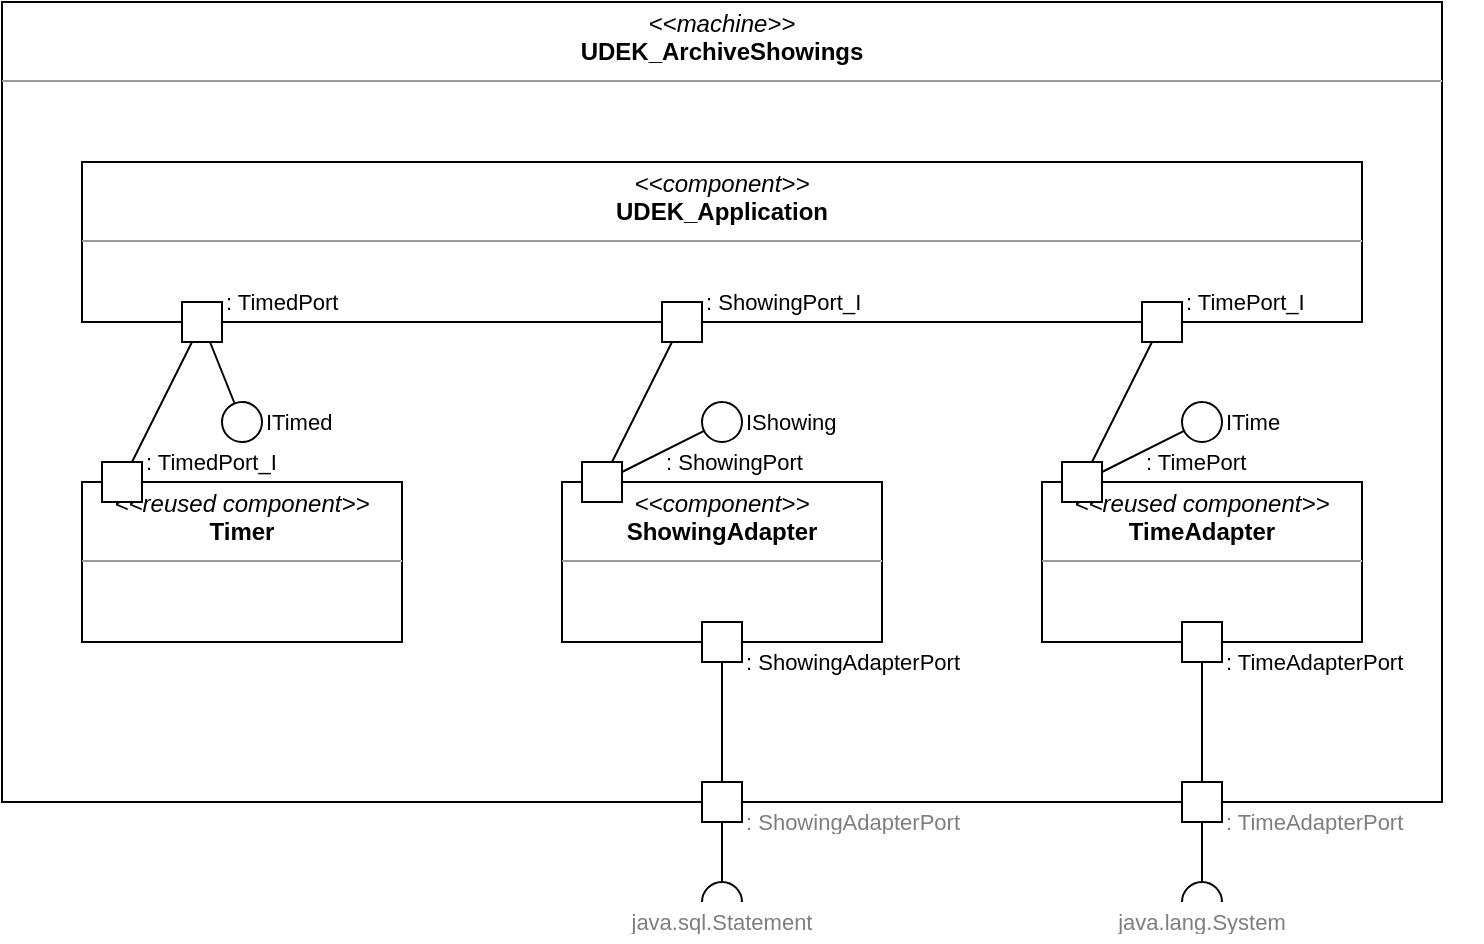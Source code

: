 <mxfile version="16.5.1" type="device" pages="3"><diagram id="ASYtgVx1W6-2hlljRhlL" name="Composite Structure"><mxGraphModel dx="1422" dy="852" grid="1" gridSize="10" guides="1" tooltips="1" connect="1" arrows="1" fold="1" page="1" pageScale="1" pageWidth="1600" pageHeight="1200" math="0" shadow="0"><root><mxCell id="0"/><mxCell id="1" parent="0"/><mxCell id="I9bIml0FNywCF_5gTAfu-1" value="&lt;p style=&quot;margin: 0px ; margin-top: 4px ; text-align: center&quot;&gt;&lt;i&gt;&amp;lt;&amp;lt;machine&amp;gt;&amp;gt;&lt;/i&gt;&lt;br&gt;&lt;b&gt;UDEK_ArchiveShowings&lt;/b&gt;&lt;/p&gt;&lt;hr size=&quot;1&quot;&gt;&lt;p style=&quot;margin: 0px ; margin-left: 4px&quot;&gt;&lt;/p&gt;&lt;p style=&quot;margin: 0px ; margin-left: 4px&quot;&gt;&lt;br&gt;&lt;/p&gt;" style="verticalAlign=top;align=left;overflow=fill;fontSize=12;fontFamily=Helvetica;html=1;rounded=0;shadow=0;glass=0;comic=0;sketch=0;pointerEvents=1;fontColor=default;gradientColor=none;container=0;" vertex="1" parent="1"><mxGeometry x="40" y="40" width="720" height="400" as="geometry"/></mxCell><mxCell id="I9bIml0FNywCF_5gTAfu-3" style="edgeStyle=none;shape=connector;rounded=0;orthogonalLoop=1;jettySize=auto;html=1;labelBackgroundColor=default;fontFamily=Helvetica;fontSize=11;fontColor=default;endArrow=none;endFill=0;startSize=12;endSize=12;strokeColor=default;" edge="1" parent="1" source="I9bIml0FNywCF_5gTAfu-25" target="I9bIml0FNywCF_5gTAfu-49"><mxGeometry relative="1" as="geometry"/></mxCell><mxCell id="I9bIml0FNywCF_5gTAfu-4" style="edgeStyle=none;shape=connector;rounded=0;orthogonalLoop=1;jettySize=auto;html=1;labelBackgroundColor=default;fontFamily=Helvetica;fontSize=11;fontColor=default;endArrow=none;endFill=0;startSize=12;endSize=12;strokeColor=default;" edge="1" parent="1" source="I9bIml0FNywCF_5gTAfu-36" target="I9bIml0FNywCF_5gTAfu-54"><mxGeometry relative="1" as="geometry"/></mxCell><mxCell id="I9bIml0FNywCF_5gTAfu-5" value="" style="group" vertex="1" connectable="0" parent="1"><mxGeometry x="80" y="120" width="660" height="260" as="geometry"/></mxCell><mxCell id="I9bIml0FNywCF_5gTAfu-6" value="&lt;p style=&quot;margin: 0px ; margin-top: 4px ; text-align: center&quot;&gt;&lt;i&gt;&amp;lt;&amp;lt;component&amp;gt;&amp;gt;&lt;/i&gt;&lt;br&gt;&lt;b&gt;UDEK_Application&lt;/b&gt;&lt;/p&gt;&lt;hr size=&quot;1&quot;&gt;&lt;p style=&quot;margin: 0px ; margin-left: 4px&quot;&gt;&lt;/p&gt;&lt;p style=&quot;margin: 0px ; margin-left: 4px&quot;&gt;&lt;br&gt;&lt;/p&gt;" style="verticalAlign=top;align=left;overflow=fill;fontSize=12;fontFamily=Helvetica;html=1;rounded=0;shadow=0;glass=0;comic=0;sketch=0;pointerEvents=1;fontColor=default;gradientColor=none;container=0;" vertex="1" parent="I9bIml0FNywCF_5gTAfu-5"><mxGeometry width="640" height="80" as="geometry"/></mxCell><mxCell id="I9bIml0FNywCF_5gTAfu-7" value="&lt;p style=&quot;margin: 0px ; margin-top: 4px ; text-align: center&quot;&gt;&lt;i&gt;&amp;lt;&amp;lt;reused component&amp;gt;&amp;gt;&lt;/i&gt;&lt;br&gt;&lt;b&gt;Timer&lt;/b&gt;&lt;/p&gt;&lt;hr size=&quot;1&quot;&gt;&lt;p style=&quot;margin: 0px ; margin-left: 4px&quot;&gt;&lt;/p&gt;&lt;p style=&quot;margin: 0px ; margin-left: 4px&quot;&gt;&lt;br&gt;&lt;/p&gt;" style="verticalAlign=top;align=left;overflow=fill;fontSize=12;fontFamily=Helvetica;html=1;rounded=0;shadow=0;glass=0;comic=0;sketch=0;pointerEvents=1;fontColor=default;gradientColor=none;container=0;" vertex="1" parent="I9bIml0FNywCF_5gTAfu-5"><mxGeometry y="160" width="160" height="80" as="geometry"/></mxCell><mxCell id="I9bIml0FNywCF_5gTAfu-8" style="edgeStyle=none;rounded=0;orthogonalLoop=1;jettySize=auto;html=1;startArrow=none;startFill=0;endArrow=none;endFill=0;endSize=6;" edge="1" parent="I9bIml0FNywCF_5gTAfu-5" source="I9bIml0FNywCF_5gTAfu-9"><mxGeometry relative="1" as="geometry"><mxPoint x="80" y="130" as="targetPoint"/></mxGeometry></mxCell><mxCell id="I9bIml0FNywCF_5gTAfu-9" value="" style="whiteSpace=wrap;html=1;aspect=fixed;points=[];resizable=0;container=0;" vertex="1" parent="I9bIml0FNywCF_5gTAfu-5"><mxGeometry x="50" y="70" width="20" height="20" as="geometry"/></mxCell><mxCell id="I9bIml0FNywCF_5gTAfu-10" value="" style="ellipse;whiteSpace=wrap;html=1;aspect=fixed;resizable=0;points=[];container=0;" vertex="1" parent="I9bIml0FNywCF_5gTAfu-5"><mxGeometry x="70" y="120" width="20" height="20" as="geometry"/></mxCell><mxCell id="I9bIml0FNywCF_5gTAfu-11" value="ITimed" style="text;html=1;strokeColor=none;fillColor=none;align=left;verticalAlign=middle;whiteSpace=wrap;rounded=0;fontFamily=Helvetica;fontSize=11;fontColor=default;container=0;" vertex="1" parent="I9bIml0FNywCF_5gTAfu-5"><mxGeometry x="90" y="120" width="60" height="20" as="geometry"/></mxCell><mxCell id="I9bIml0FNywCF_5gTAfu-12" value="" style="whiteSpace=wrap;html=1;aspect=fixed;points=[];resizable=0;container=0;" vertex="1" parent="I9bIml0FNywCF_5gTAfu-5"><mxGeometry x="10" y="150" width="20" height="20" as="geometry"/></mxCell><mxCell id="I9bIml0FNywCF_5gTAfu-13" style="rounded=0;orthogonalLoop=1;jettySize=auto;html=1;endArrow=none;endFill=0;startArrow=none;startFill=0;" edge="1" parent="I9bIml0FNywCF_5gTAfu-5" source="I9bIml0FNywCF_5gTAfu-9" target="I9bIml0FNywCF_5gTAfu-12"><mxGeometry relative="1" as="geometry"><mxPoint x="25" y="150" as="targetPoint"/></mxGeometry></mxCell><mxCell id="I9bIml0FNywCF_5gTAfu-15" value=": TimedPort" style="text;html=1;strokeColor=none;fillColor=none;align=left;verticalAlign=middle;whiteSpace=wrap;rounded=0;fontFamily=Helvetica;fontSize=11;fontColor=default;container=0;" vertex="1" parent="I9bIml0FNywCF_5gTAfu-5"><mxGeometry x="70" y="60" width="80" height="20" as="geometry"/></mxCell><mxCell id="I9bIml0FNywCF_5gTAfu-16" value=": TimedPort_I" style="text;html=1;strokeColor=none;fillColor=none;align=left;verticalAlign=middle;whiteSpace=wrap;rounded=0;fontFamily=Helvetica;fontSize=11;fontColor=default;container=0;" vertex="1" parent="I9bIml0FNywCF_5gTAfu-5"><mxGeometry x="30" y="140" width="90" height="20" as="geometry"/></mxCell><mxCell id="I9bIml0FNywCF_5gTAfu-18" value="IShowing" style="text;html=1;strokeColor=none;fillColor=none;align=left;verticalAlign=middle;whiteSpace=wrap;rounded=0;fontFamily=Helvetica;fontSize=11;fontColor=default;container=0;" vertex="1" parent="I9bIml0FNywCF_5gTAfu-5"><mxGeometry x="330" y="120" width="100" height="20" as="geometry"/></mxCell><mxCell id="I9bIml0FNywCF_5gTAfu-19" value="&lt;p style=&quot;margin: 0px ; margin-top: 4px ; text-align: center&quot;&gt;&lt;i&gt;&amp;lt;&amp;lt;component&amp;gt;&amp;gt;&lt;/i&gt;&lt;br&gt;&lt;b&gt;ShowingAdapter&lt;/b&gt;&lt;/p&gt;&lt;hr size=&quot;1&quot;&gt;&lt;p style=&quot;margin: 0px ; margin-left: 4px&quot;&gt;&lt;/p&gt;&lt;p style=&quot;margin: 0px ; margin-left: 4px&quot;&gt;&lt;br&gt;&lt;/p&gt;" style="verticalAlign=top;align=left;overflow=fill;fontSize=12;fontFamily=Helvetica;html=1;rounded=0;shadow=0;glass=0;comic=0;sketch=0;pointerEvents=1;fontColor=default;gradientColor=none;container=0;" vertex="1" parent="I9bIml0FNywCF_5gTAfu-5"><mxGeometry x="240" y="160" width="160" height="80" as="geometry"/></mxCell><mxCell id="I9bIml0FNywCF_5gTAfu-20" value="" style="whiteSpace=wrap;html=1;aspect=fixed;points=[];resizable=0;container=0;" vertex="1" parent="I9bIml0FNywCF_5gTAfu-5"><mxGeometry x="290" y="70" width="20" height="20" as="geometry"/></mxCell><mxCell id="I9bIml0FNywCF_5gTAfu-21" value="" style="whiteSpace=wrap;html=1;aspect=fixed;points=[];resizable=0;container=0;" vertex="1" parent="I9bIml0FNywCF_5gTAfu-5"><mxGeometry x="250" y="150" width="20" height="20" as="geometry"/></mxCell><mxCell id="I9bIml0FNywCF_5gTAfu-22" style="edgeStyle=none;shape=connector;rounded=0;orthogonalLoop=1;jettySize=auto;html=1;labelBackgroundColor=default;fontFamily=Helvetica;fontSize=11;fontColor=default;startArrow=none;startFill=0;endArrow=none;endFill=0;endSize=6;strokeColor=default;" edge="1" parent="I9bIml0FNywCF_5gTAfu-5" source="I9bIml0FNywCF_5gTAfu-21" target="I9bIml0FNywCF_5gTAfu-20"><mxGeometry relative="1" as="geometry"><mxPoint x="320" y="120" as="targetPoint"/><mxPoint x="270" y="153.333" as="sourcePoint"/></mxGeometry></mxCell><mxCell id="I9bIml0FNywCF_5gTAfu-23" value="" style="ellipse;whiteSpace=wrap;html=1;aspect=fixed;resizable=0;points=[];container=0;" vertex="1" parent="I9bIml0FNywCF_5gTAfu-5"><mxGeometry x="310" y="120" width="20" height="20" as="geometry"/></mxCell><mxCell id="I9bIml0FNywCF_5gTAfu-24" style="edgeStyle=none;shape=connector;rounded=0;orthogonalLoop=1;jettySize=auto;html=1;labelBackgroundColor=default;fontFamily=Helvetica;fontSize=11;fontColor=default;startArrow=none;startFill=0;endArrow=none;endFill=0;endSize=6;strokeColor=default;" edge="1" parent="I9bIml0FNywCF_5gTAfu-5" source="I9bIml0FNywCF_5gTAfu-21" target="I9bIml0FNywCF_5gTAfu-23"><mxGeometry relative="1" as="geometry"/></mxCell><mxCell id="I9bIml0FNywCF_5gTAfu-25" value="" style="whiteSpace=wrap;html=1;aspect=fixed;points=[];resizable=0;container=0;" vertex="1" parent="I9bIml0FNywCF_5gTAfu-5"><mxGeometry x="310" y="230" width="20" height="20" as="geometry"/></mxCell><mxCell id="I9bIml0FNywCF_5gTAfu-26" value=": ShowingPort_I" style="text;html=1;strokeColor=none;fillColor=none;align=left;verticalAlign=middle;whiteSpace=wrap;rounded=0;fontFamily=Helvetica;fontSize=11;fontColor=default;container=0;" vertex="1" parent="I9bIml0FNywCF_5gTAfu-5"><mxGeometry x="310" y="60" width="90" height="20" as="geometry"/></mxCell><mxCell id="I9bIml0FNywCF_5gTAfu-27" value=": ShowingPort" style="text;html=1;strokeColor=none;fillColor=none;align=left;verticalAlign=middle;whiteSpace=wrap;rounded=0;fontFamily=Helvetica;fontSize=11;fontColor=default;container=0;" vertex="1" parent="I9bIml0FNywCF_5gTAfu-5"><mxGeometry x="290" y="140" width="90" height="20" as="geometry"/></mxCell><mxCell id="I9bIml0FNywCF_5gTAfu-28" value=": ShowingAdapterPort" style="text;html=1;strokeColor=none;fillColor=none;align=left;verticalAlign=middle;whiteSpace=wrap;rounded=0;fontFamily=Helvetica;fontSize=11;fontColor=default;container=0;" vertex="1" parent="I9bIml0FNywCF_5gTAfu-5"><mxGeometry x="330" y="240" width="130" height="20" as="geometry"/></mxCell><mxCell id="I9bIml0FNywCF_5gTAfu-29" value="ITime" style="text;html=1;strokeColor=none;fillColor=none;align=left;verticalAlign=middle;whiteSpace=wrap;rounded=0;fontFamily=Helvetica;fontSize=11;fontColor=default;container=0;" vertex="1" parent="I9bIml0FNywCF_5gTAfu-5"><mxGeometry x="570" y="120" width="100" height="20" as="geometry"/></mxCell><mxCell id="I9bIml0FNywCF_5gTAfu-30" value="&lt;p style=&quot;margin: 0px ; margin-top: 4px ; text-align: center&quot;&gt;&lt;i&gt;&amp;lt;&amp;lt;reused component&amp;gt;&amp;gt;&lt;/i&gt;&lt;br&gt;&lt;b&gt;TimeAdapter&lt;/b&gt;&lt;/p&gt;&lt;hr size=&quot;1&quot;&gt;&lt;p style=&quot;margin: 0px ; margin-left: 4px&quot;&gt;&lt;/p&gt;&lt;p style=&quot;margin: 0px ; margin-left: 4px&quot;&gt;&lt;br&gt;&lt;/p&gt;" style="verticalAlign=top;align=left;overflow=fill;fontSize=12;fontFamily=Helvetica;html=1;rounded=0;shadow=0;glass=0;comic=0;sketch=0;pointerEvents=1;fontColor=default;gradientColor=none;container=0;" vertex="1" parent="I9bIml0FNywCF_5gTAfu-5"><mxGeometry x="480" y="160" width="160" height="80" as="geometry"/></mxCell><mxCell id="I9bIml0FNywCF_5gTAfu-31" value="" style="whiteSpace=wrap;html=1;aspect=fixed;points=[];resizable=0;container=0;" vertex="1" parent="I9bIml0FNywCF_5gTAfu-5"><mxGeometry x="530" y="70" width="20" height="20" as="geometry"/></mxCell><mxCell id="I9bIml0FNywCF_5gTAfu-32" value="" style="whiteSpace=wrap;html=1;aspect=fixed;points=[];resizable=0;container=0;" vertex="1" parent="I9bIml0FNywCF_5gTAfu-5"><mxGeometry x="490" y="150" width="20" height="20" as="geometry"/></mxCell><mxCell id="I9bIml0FNywCF_5gTAfu-33" style="edgeStyle=none;shape=connector;rounded=0;orthogonalLoop=1;jettySize=auto;html=1;labelBackgroundColor=default;fontFamily=Helvetica;fontSize=11;fontColor=default;startArrow=none;startFill=0;endArrow=none;endFill=0;endSize=6;strokeColor=default;" edge="1" parent="I9bIml0FNywCF_5gTAfu-5" source="I9bIml0FNywCF_5gTAfu-32" target="I9bIml0FNywCF_5gTAfu-31"><mxGeometry relative="1" as="geometry"><mxPoint x="560" y="120" as="targetPoint"/><mxPoint x="510" y="153.333" as="sourcePoint"/></mxGeometry></mxCell><mxCell id="I9bIml0FNywCF_5gTAfu-34" value="" style="ellipse;whiteSpace=wrap;html=1;aspect=fixed;resizable=0;points=[];container=0;" vertex="1" parent="I9bIml0FNywCF_5gTAfu-5"><mxGeometry x="550" y="120" width="20" height="20" as="geometry"/></mxCell><mxCell id="I9bIml0FNywCF_5gTAfu-35" style="edgeStyle=none;shape=connector;rounded=0;orthogonalLoop=1;jettySize=auto;html=1;labelBackgroundColor=default;fontFamily=Helvetica;fontSize=11;fontColor=default;startArrow=none;startFill=0;endArrow=none;endFill=0;endSize=6;strokeColor=default;" edge="1" parent="I9bIml0FNywCF_5gTAfu-5" source="I9bIml0FNywCF_5gTAfu-32" target="I9bIml0FNywCF_5gTAfu-34"><mxGeometry relative="1" as="geometry"/></mxCell><mxCell id="I9bIml0FNywCF_5gTAfu-36" value="" style="whiteSpace=wrap;html=1;aspect=fixed;points=[];resizable=0;container=0;" vertex="1" parent="I9bIml0FNywCF_5gTAfu-5"><mxGeometry x="550" y="230" width="20" height="20" as="geometry"/></mxCell><mxCell id="I9bIml0FNywCF_5gTAfu-37" value=": TimePort_I" style="text;html=1;strokeColor=none;fillColor=none;align=left;verticalAlign=middle;whiteSpace=wrap;rounded=0;fontFamily=Helvetica;fontSize=11;fontColor=default;container=0;" vertex="1" parent="I9bIml0FNywCF_5gTAfu-5"><mxGeometry x="550" y="60" width="90" height="20" as="geometry"/></mxCell><mxCell id="I9bIml0FNywCF_5gTAfu-38" value=": TimePort" style="text;html=1;strokeColor=none;fillColor=none;align=left;verticalAlign=middle;whiteSpace=wrap;rounded=0;fontFamily=Helvetica;fontSize=11;fontColor=default;container=0;" vertex="1" parent="I9bIml0FNywCF_5gTAfu-5"><mxGeometry x="530" y="140" width="90" height="20" as="geometry"/></mxCell><mxCell id="I9bIml0FNywCF_5gTAfu-39" value=": TimeAdapterPort" style="text;html=1;strokeColor=none;fillColor=none;align=left;verticalAlign=middle;whiteSpace=wrap;rounded=0;fontFamily=Helvetica;fontSize=11;fontColor=default;container=0;" vertex="1" parent="I9bIml0FNywCF_5gTAfu-5"><mxGeometry x="570" y="240" width="130" height="20" as="geometry"/></mxCell><mxCell id="I9bIml0FNywCF_5gTAfu-60" value="" style="group" vertex="1" connectable="0" parent="1"><mxGeometry x="350" y="430" width="420" height="80" as="geometry"/></mxCell><mxCell id="I9bIml0FNywCF_5gTAfu-49" value="" style="whiteSpace=wrap;html=1;aspect=fixed;points=[];resizable=0;container=0;" vertex="1" parent="I9bIml0FNywCF_5gTAfu-60"><mxGeometry x="40" width="20" height="20" as="geometry"/></mxCell><mxCell id="I9bIml0FNywCF_5gTAfu-50" value="" style="verticalLabelPosition=bottom;verticalAlign=top;html=1;shape=mxgraph.basic.arc;startAngle=0.75;endAngle=0.25;fontFamily=Helvetica;fontSize=11;fontColor=default;aspect=fixed;resizable=0;perimeter=ellipsePerimeter;textOpacity=50;container=0;" vertex="1" parent="I9bIml0FNywCF_5gTAfu-60"><mxGeometry x="40" y="50" width="20" height="20" as="geometry"/></mxCell><mxCell id="I9bIml0FNywCF_5gTAfu-51" style="edgeStyle=none;shape=connector;rounded=0;orthogonalLoop=1;jettySize=auto;html=1;labelBackgroundColor=none;fontFamily=Helvetica;fontSize=11;fontColor=default;startArrow=none;startFill=0;endArrow=none;endFill=0;endSize=6;strokeColor=default;" edge="1" parent="I9bIml0FNywCF_5gTAfu-60" source="I9bIml0FNywCF_5gTAfu-49" target="I9bIml0FNywCF_5gTAfu-50"><mxGeometry relative="1" as="geometry"/></mxCell><mxCell id="I9bIml0FNywCF_5gTAfu-52" value="java.sql.Statement" style="text;html=1;strokeColor=none;fillColor=none;align=center;verticalAlign=middle;whiteSpace=wrap;rounded=0;fontFamily=Helvetica;fontSize=11;fontColor=default;textOpacity=50;container=0;" vertex="1" parent="I9bIml0FNywCF_5gTAfu-60"><mxGeometry y="60" width="100" height="20" as="geometry"/></mxCell><mxCell id="I9bIml0FNywCF_5gTAfu-53" value=": ShowingAdapterPort" style="text;html=1;strokeColor=none;fillColor=none;align=left;verticalAlign=middle;whiteSpace=wrap;rounded=0;fontFamily=Helvetica;fontSize=11;fontColor=default;container=0;textOpacity=50;" vertex="1" parent="I9bIml0FNywCF_5gTAfu-60"><mxGeometry x="60" y="10" width="120" height="20" as="geometry"/></mxCell><mxCell id="I9bIml0FNywCF_5gTAfu-54" value="" style="whiteSpace=wrap;html=1;aspect=fixed;points=[];resizable=0;container=0;" vertex="1" parent="I9bIml0FNywCF_5gTAfu-60"><mxGeometry x="280" width="20" height="20" as="geometry"/></mxCell><mxCell id="I9bIml0FNywCF_5gTAfu-55" value="" style="verticalLabelPosition=bottom;verticalAlign=top;html=1;shape=mxgraph.basic.arc;startAngle=0.75;endAngle=0.25;fontFamily=Helvetica;fontSize=11;fontColor=default;aspect=fixed;resizable=0;perimeter=ellipsePerimeter;textOpacity=50;container=0;" vertex="1" parent="I9bIml0FNywCF_5gTAfu-60"><mxGeometry x="280" y="50" width="20" height="20" as="geometry"/></mxCell><mxCell id="I9bIml0FNywCF_5gTAfu-56" style="edgeStyle=none;shape=connector;rounded=0;orthogonalLoop=1;jettySize=auto;html=1;labelBackgroundColor=none;fontFamily=Helvetica;fontSize=11;fontColor=default;startArrow=none;startFill=0;endArrow=none;endFill=0;endSize=6;strokeColor=default;" edge="1" parent="I9bIml0FNywCF_5gTAfu-60" source="I9bIml0FNywCF_5gTAfu-54" target="I9bIml0FNywCF_5gTAfu-55"><mxGeometry relative="1" as="geometry"/></mxCell><mxCell id="I9bIml0FNywCF_5gTAfu-57" value="java.lang.System" style="text;html=1;strokeColor=none;fillColor=none;align=center;verticalAlign=middle;whiteSpace=wrap;rounded=0;fontFamily=Helvetica;fontSize=11;fontColor=default;textOpacity=50;container=0;" vertex="1" parent="I9bIml0FNywCF_5gTAfu-60"><mxGeometry x="240" y="60" width="100" height="20" as="geometry"/></mxCell><mxCell id="I9bIml0FNywCF_5gTAfu-58" value=": TimeAdapterPort" style="text;html=1;strokeColor=none;fillColor=none;align=left;verticalAlign=middle;whiteSpace=wrap;rounded=0;fontFamily=Helvetica;fontSize=11;fontColor=default;container=0;textOpacity=50;" vertex="1" parent="I9bIml0FNywCF_5gTAfu-60"><mxGeometry x="300" y="10" width="120" height="20" as="geometry"/></mxCell></root></mxGraphModel></diagram><diagram id="Zs1Vkisn-zQrBw89z4-I" name="Internal Interfaces"><mxGraphModel dx="1718" dy="1029" grid="1" gridSize="10" guides="1" tooltips="1" connect="1" arrows="1" fold="1" page="1" pageScale="1" pageWidth="1600" pageHeight="1200" math="0" shadow="0"><root><mxCell id="7pcyehKnWds7RiwUSeKT-0"/><mxCell id="7pcyehKnWds7RiwUSeKT-1" parent="7pcyehKnWds7RiwUSeKT-0"/><mxCell id="7pcyehKnWds7RiwUSeKT-60" value="&lt;p style=&quot;margin: 0px ; margin-top: 4px ; text-align: center&quot;&gt;&lt;i&gt;&amp;lt;&amp;lt;interface&amp;gt;&amp;gt;&lt;/i&gt;&lt;br&gt;&lt;b&gt;IShowing&lt;/b&gt;&lt;/p&gt;&lt;hr size=&quot;1&quot;&gt;&lt;p style=&quot;margin: 0px 0px 0px 4px ; font-size: 1px&quot;&gt;&lt;font style=&quot;font-size: 1px&quot;&gt;&lt;br&gt;&lt;/font&gt;&lt;/p&gt;&lt;hr size=&quot;1&quot; style=&quot;font-size: 1px&quot;&gt;&lt;p style=&quot;margin: 0px ; margin-left: 4px&quot;&gt;getShowing(showingID : Integer)&amp;nbsp;&lt;span&gt;: Showing [0..1]&lt;/span&gt;&lt;/p&gt;&lt;p style=&quot;margin: 0px ; margin-left: 4px&quot;&gt;&lt;span&gt;getShowings() : Showing [*]&lt;/span&gt;&lt;/p&gt;&lt;p style=&quot;margin: 0px ; margin-left: 4px&quot;&gt;&lt;span&gt;archive(showingID : Integer)&lt;/span&gt;&lt;/p&gt;" style="verticalAlign=top;align=left;overflow=fill;fontSize=12;fontFamily=Helvetica;html=1;fontColor=default;" vertex="1" parent="7pcyehKnWds7RiwUSeKT-1"><mxGeometry x="40" y="40" width="280" height="100" as="geometry"/></mxCell><mxCell id="7pcyehKnWds7RiwUSeKT-61" value="ShowingPort of ShowingAdapter" style="rounded=0;whiteSpace=wrap;html=1;fontFamily=Helvetica;fontSize=12;fontColor=default;" vertex="1" parent="7pcyehKnWds7RiwUSeKT-1"><mxGeometry x="400" y="40" width="240" height="20" as="geometry"/></mxCell><mxCell id="7pcyehKnWds7RiwUSeKT-62" style="edgeStyle=none;shape=connector;rounded=0;orthogonalLoop=1;jettySize=auto;html=1;labelBackgroundColor=none;fontFamily=Helvetica;fontSize=12;fontColor=default;startArrow=none;startFill=0;endArrow=block;endFill=0;endSize=12;strokeColor=default;startSize=12;dashed=1;dashPattern=10 5;" edge="1" parent="7pcyehKnWds7RiwUSeKT-1" source="7pcyehKnWds7RiwUSeKT-61" target="7pcyehKnWds7RiwUSeKT-60"><mxGeometry relative="1" as="geometry"><mxPoint x="631.154" y="-90" as="sourcePoint"/><mxPoint x="290.0" y="-49.312" as="targetPoint"/></mxGeometry></mxCell><mxCell id="7pcyehKnWds7RiwUSeKT-63" value="&lt;p style=&quot;margin: 0px ; margin-top: 4px ; text-align: center&quot;&gt;&lt;i&gt;&amp;lt;&amp;lt;interface&amp;gt;&amp;gt;&lt;/i&gt;&lt;br&gt;&lt;b&gt;ITimed&lt;/b&gt;&lt;/p&gt;&lt;hr size=&quot;1&quot;&gt;&lt;p style=&quot;margin: 0px 0px 0px 4px ; font-size: 1px&quot;&gt;&lt;font style=&quot;font-size: 1px&quot;&gt;&lt;br&gt;&lt;/font&gt;&lt;/p&gt;&lt;hr size=&quot;1&quot; style=&quot;font-size: 1px&quot;&gt;&lt;p style=&quot;margin: 0px ; margin-left: 4px&quot;&gt;checkStarted()&lt;/p&gt;" style="verticalAlign=top;align=left;overflow=fill;fontSize=12;fontFamily=Helvetica;html=1;fontColor=default;" vertex="1" parent="7pcyehKnWds7RiwUSeKT-1"><mxGeometry x="40" y="160" width="280" height="70" as="geometry"/></mxCell><mxCell id="7pcyehKnWds7RiwUSeKT-64" value="TimedPort of UDEK_Application" style="rounded=0;whiteSpace=wrap;html=1;fontFamily=Helvetica;fontSize=12;fontColor=default;" vertex="1" parent="7pcyehKnWds7RiwUSeKT-1"><mxGeometry x="400" y="160" width="240" height="20" as="geometry"/></mxCell><mxCell id="7pcyehKnWds7RiwUSeKT-65" style="edgeStyle=none;shape=connector;rounded=0;orthogonalLoop=1;jettySize=auto;html=1;labelBackgroundColor=none;fontFamily=Helvetica;fontSize=12;fontColor=default;startArrow=none;startFill=0;endArrow=block;endFill=0;endSize=12;strokeColor=default;startSize=12;dashed=1;dashPattern=10 5;" edge="1" parent="7pcyehKnWds7RiwUSeKT-1" source="7pcyehKnWds7RiwUSeKT-64" target="7pcyehKnWds7RiwUSeKT-63"><mxGeometry relative="1" as="geometry"><mxPoint x="445" y="70" as="sourcePoint"/><mxPoint x="330" y="83.529" as="targetPoint"/></mxGeometry></mxCell></root></mxGraphModel></diagram><diagram id="POrRHXrUNZPRJqXJr3fX" name="Port Types and Interface Relations"><mxGraphModel dx="2062" dy="1235" grid="1" gridSize="10" guides="1" tooltips="1" connect="1" arrows="1" fold="1" page="1" pageScale="1" pageWidth="1600" pageHeight="1200" math="0" shadow="0"><root><mxCell id="Y0wBcFCZwdsPDFRQ81fY-0"/><mxCell id="Y0wBcFCZwdsPDFRQ81fY-1" parent="Y0wBcFCZwdsPDFRQ81fY-0"/><mxCell id="CelhCkdZi2Nxlbp3p5ew-0" value="&lt;p style=&quot;margin: 0px ; margin-top: 4px ; text-align: center&quot;&gt;&lt;i&gt;&amp;lt;&amp;lt;interface&amp;gt;&amp;gt;&lt;/i&gt;&lt;br&gt;&lt;b&gt;UDEK_AS!{modifyShowing}&lt;/b&gt;&lt;/p&gt;&lt;hr size=&quot;1&quot;&gt;&lt;p style=&quot;margin: 0px ; margin-left: 4px&quot;&gt;&lt;br&gt;&lt;/p&gt;&lt;hr size=&quot;1&quot;&gt;&lt;p style=&quot;margin: 0px ; margin-left: 4px&quot;&gt;modifyShowing()&lt;/p&gt;" style="verticalAlign=top;align=left;overflow=fill;fontSize=12;fontFamily=Helvetica;html=1;rounded=0;shadow=0;glass=0;comic=0;sketch=0;pointerEvents=1;fontColor=default;gradientColor=none;container=0;whiteSpace=wrap;" vertex="1" parent="Y0wBcFCZwdsPDFRQ81fY-1"><mxGeometry x="40" y="40" width="240" height="90" as="geometry"/></mxCell><mxCell id="QHcH20lsMTnN2ictMiB1-0" value="&lt;p style=&quot;margin: 0px ; margin-top: 4px ; text-align: center&quot;&gt;&lt;i&gt;&amp;lt;&amp;lt;interface&amp;gt;&amp;gt;&lt;/i&gt;&lt;br&gt;&lt;b&gt;IShowing&lt;/b&gt;&lt;/p&gt;&lt;hr size=&quot;1&quot;&gt;&lt;p style=&quot;margin: 0px ; margin-left: 4px&quot;&gt;&lt;br&gt;&lt;/p&gt;&lt;hr size=&quot;1&quot;&gt;&lt;p style=&quot;margin: 0px ; margin-left: 4px&quot;&gt;&lt;br&gt;&lt;/p&gt;" style="verticalAlign=top;align=left;overflow=fill;fontSize=12;fontFamily=Helvetica;html=1;rounded=0;shadow=0;glass=0;comic=0;sketch=0;pointerEvents=1;fontColor=default;gradientColor=none;container=0;whiteSpace=wrap;" vertex="1" parent="Y0wBcFCZwdsPDFRQ81fY-1"><mxGeometry x="400" y="40" width="160" height="90" as="geometry"/></mxCell><mxCell id="YBTtaTwPmTKtYDLeJR33-1" value="&amp;lt;&amp;lt;concretizes&amp;gt;&amp;gt;" style="edgeStyle=none;shape=connector;rounded=0;orthogonalLoop=1;jettySize=auto;html=1;dashed=1;labelBackgroundColor=none;fontFamily=Helvetica;fontSize=12;fontColor=default;startArrow=none;startFill=0;endArrow=open;endFill=0;startSize=12;endSize=12;strokeColor=default;verticalAlign=bottom;dashPattern=10 5;" edge="1" parent="Y0wBcFCZwdsPDFRQ81fY-1" source="QHcH20lsMTnN2ictMiB1-0" target="CelhCkdZi2Nxlbp3p5ew-0"><mxGeometry relative="1" as="geometry"><mxPoint x="400" y="85" as="sourcePoint"/><mxPoint x="280" y="85" as="targetPoint"/></mxGeometry></mxCell></root></mxGraphModel></diagram></mxfile>
